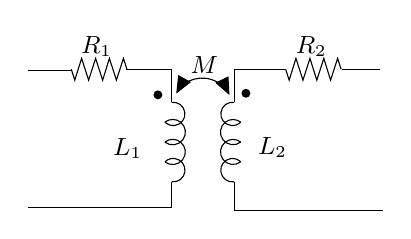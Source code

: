 \begin{tikzpicture}[y=-1cm]
\sf
\draw[black] (1.387,1.182) -- (1.342,1.044) -- (1.253,1.32) -- (1.164,1.044) -- (1.078,1.32) -- (0.989,1.044) -- (0.9,1.32) -- (0.811,1.044) -- (0.724,1.32) -- (0.68,1.182);
\draw[black] (4.107,1.182) -- (4.062,1.044) -- (3.973,1.32) -- (3.887,1.044) -- (3.798,1.32) -- (3.711,1.044) -- (3.622,1.32) -- (3.533,1.044) -- (3.447,1.32) -- (3.402,1.182);
\draw[arrows=triangle 45-triangle 45,black] (2.346,1.676) +(-151:0.381) arc (-151:-26:0.381);
\filldraw[black] (1.78,1.507) circle (0.049cm);
\filldraw[black] (2.898,1.487) circle (0.049cm);
\draw[black] (0.682,1.198) -- (0.133,1.198);
\draw[black] (4.113,1.189) -- (4.596,1.189);
\path (2.369,1.238) node[text=black,anchor=base] {\small{}$M$};
\path (1.704,2.278) node[text=black,anchor=base east] {\small{}$L_1$};
\path (1,0.987) node[text=black,anchor=base] {\small{}$R_1$};
\path (3.727,0.987) node[text=black,anchor=base] {\small{}$R_2$};
\path (2.927,2.269) node[text=black,anchor=base west] {\small{}$L_2$};
\draw (1.975,2.463) +(97:0.149) arc (97:-135:0.149);
\draw (1.968,2.232) +(128:0.16) arc (128:-128:0.16);
\draw (1.968,1.98) +(128:0.161) arc (128:-128:0.161);
\draw (1.975,1.749) +(-98:0.148) arc (-98:136:0.148);
\draw (2.727,2.464) +(82:0.149) arc (82:314:0.149);
\draw (2.734,2.232) +(52:0.159) arc (52:308:0.159);
\draw (2.734,1.98) +(52:0.16) arc (52:308:0.16);
\draw (2.727,1.749) +(-82:0.148) arc (-82:-315:0.148);
\draw (1.956,1.602) -- cycle;
\draw (2.747,1.602) -- cycle;
\draw (1.956,1.602) -- (1.956,1.189) -- (1.376,1.189);
\draw (2.747,1.602) -- (2.747,1.189) -- (3.4,1.189);
\draw (0.133,2.933) -- (1.956,2.933) -- (1.956,2.611);
\draw (4.633,2.971) -- (2.747,2.971) -- (2.747,2.611);

\end{tikzpicture}%

%% Configure (x)emacs for this file ...
%% Local Variables:
%% mode: latex
%% End: